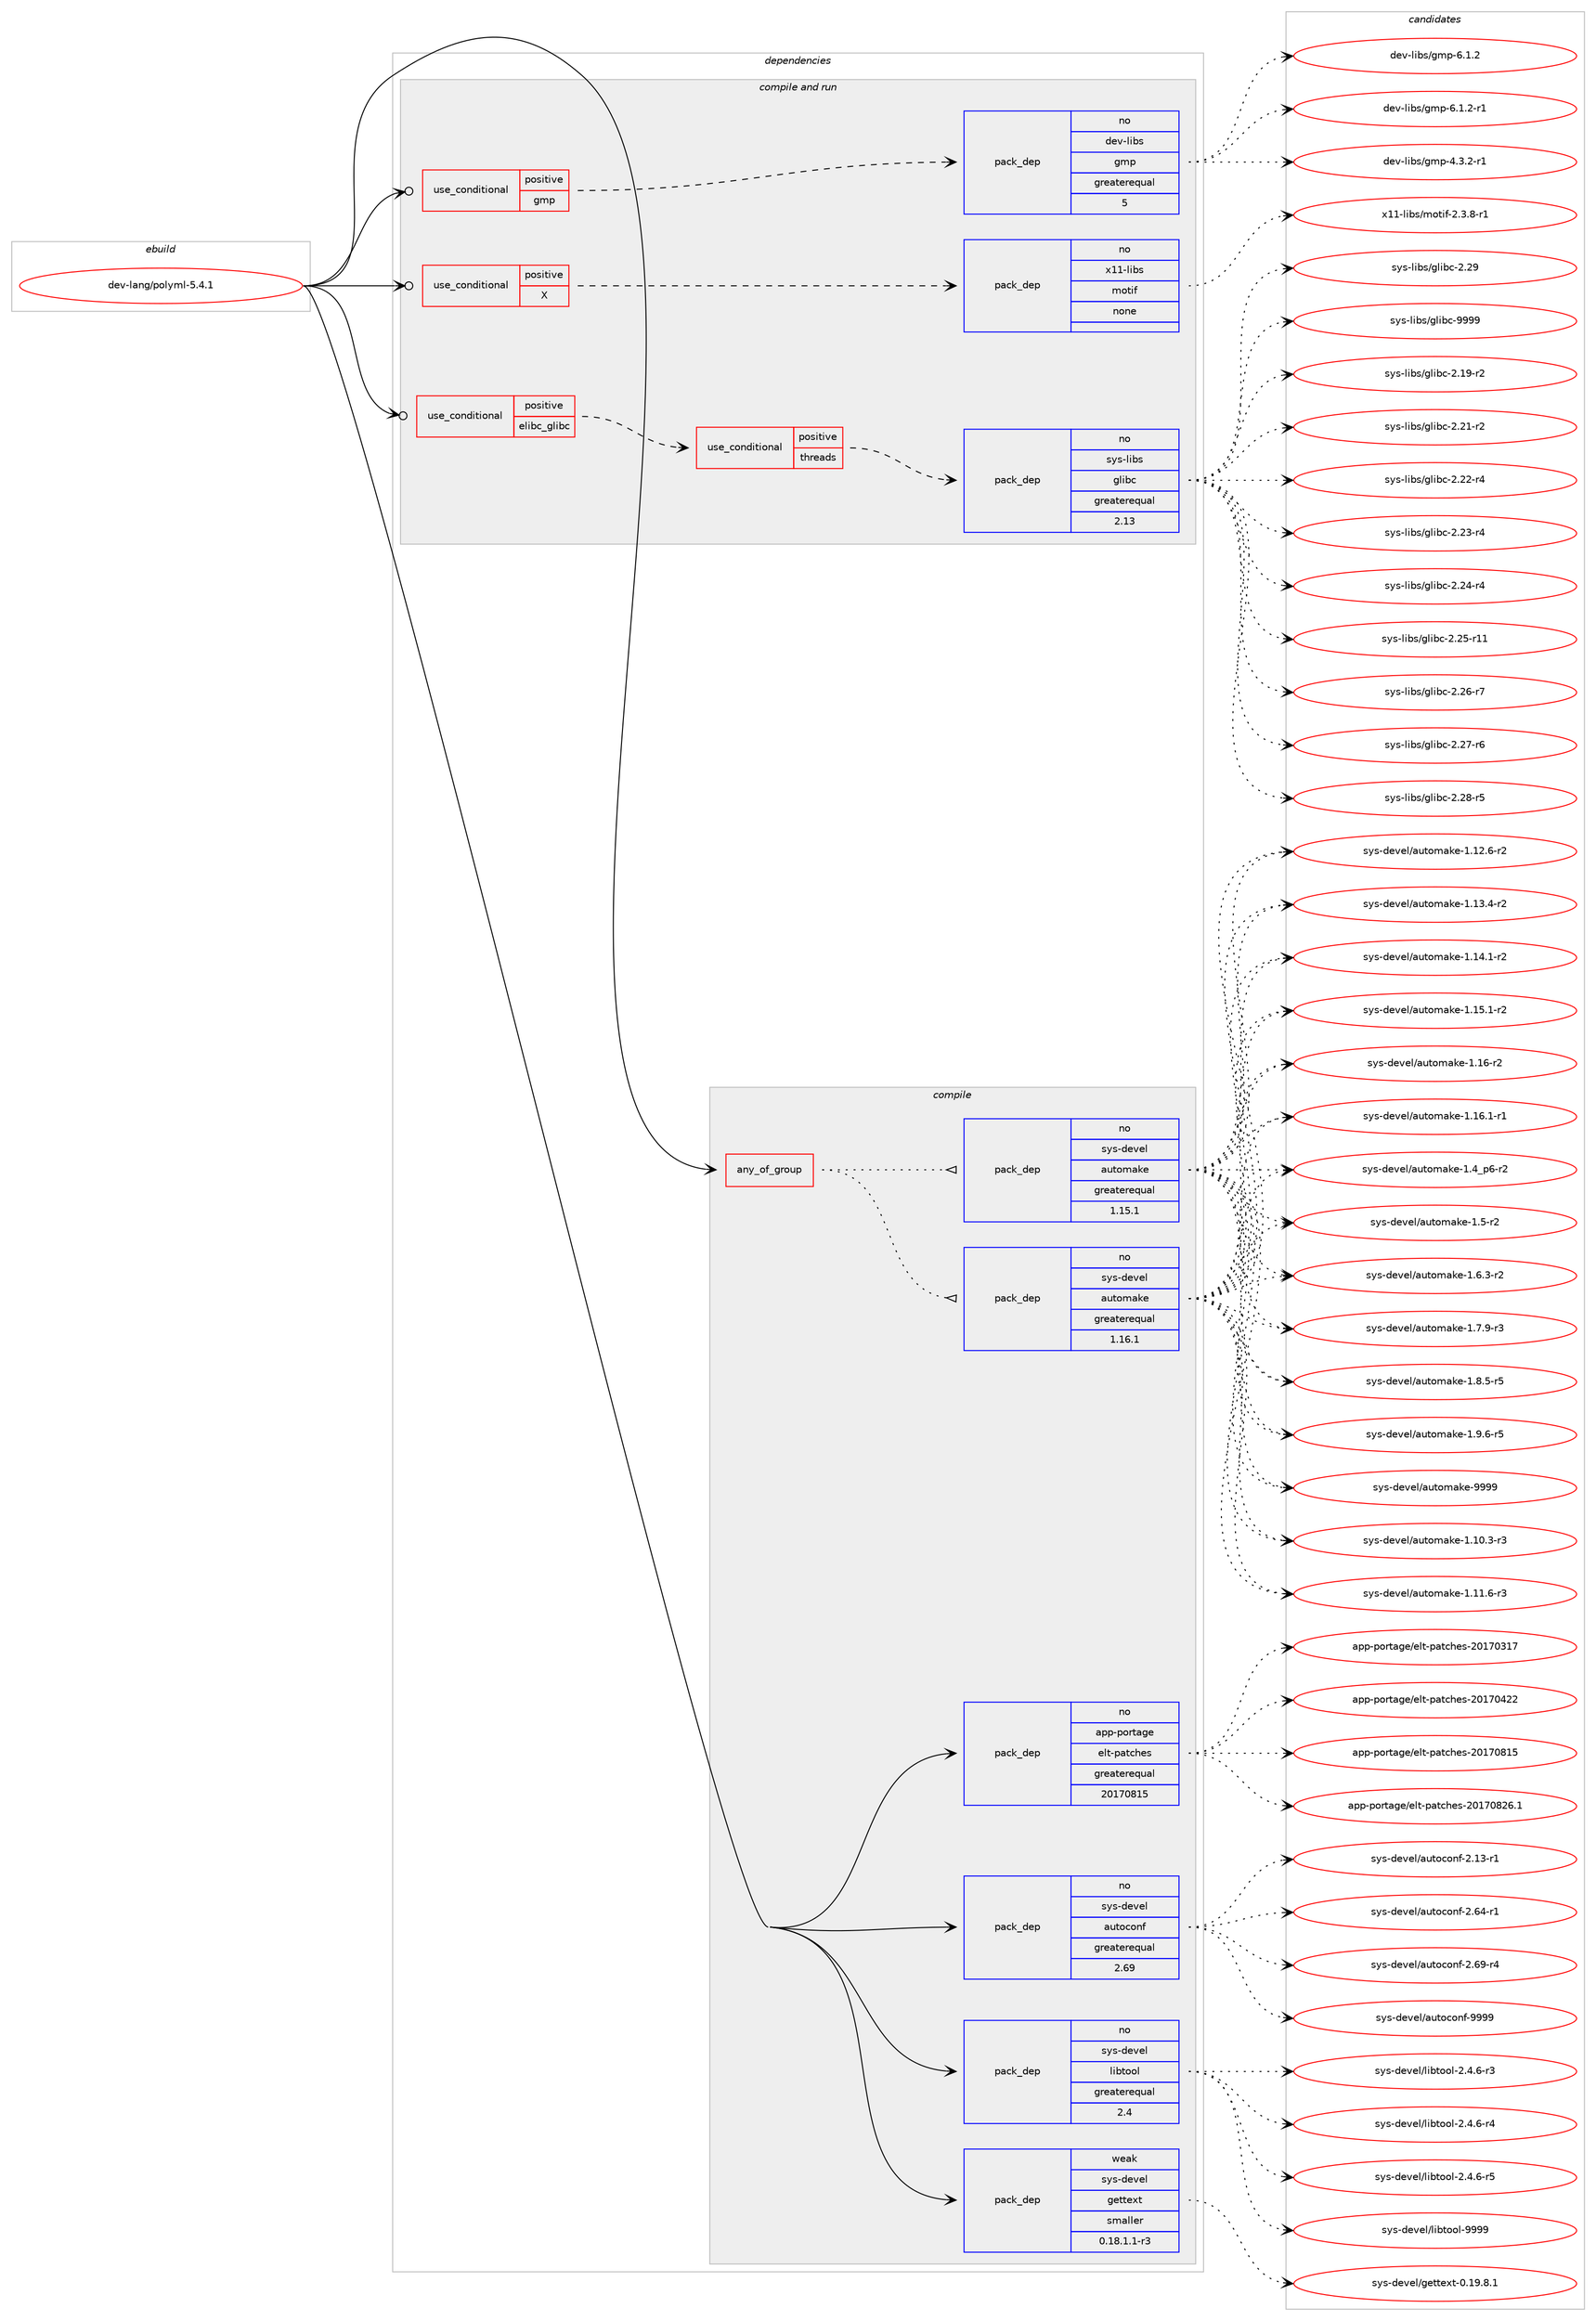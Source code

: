 digraph prolog {

# *************
# Graph options
# *************

newrank=true;
concentrate=true;
compound=true;
graph [rankdir=LR,fontname=Helvetica,fontsize=10,ranksep=1.5];#, ranksep=2.5, nodesep=0.2];
edge  [arrowhead=vee];
node  [fontname=Helvetica,fontsize=10];

# **********
# The ebuild
# **********

subgraph cluster_leftcol {
color=gray;
rank=same;
label=<<i>ebuild</i>>;
id [label="dev-lang/polyml-5.4.1", color=red, width=4, href="../dev-lang/polyml-5.4.1.svg"];
}

# ****************
# The dependencies
# ****************

subgraph cluster_midcol {
color=gray;
label=<<i>dependencies</i>>;
subgraph cluster_compile {
fillcolor="#eeeeee";
style=filled;
label=<<i>compile</i>>;
subgraph any22011 {
dependency1361408 [label=<<TABLE BORDER="0" CELLBORDER="1" CELLSPACING="0" CELLPADDING="4"><TR><TD CELLPADDING="10">any_of_group</TD></TR></TABLE>>, shape=none, color=red];subgraph pack974331 {
dependency1361409 [label=<<TABLE BORDER="0" CELLBORDER="1" CELLSPACING="0" CELLPADDING="4" WIDTH="220"><TR><TD ROWSPAN="6" CELLPADDING="30">pack_dep</TD></TR><TR><TD WIDTH="110">no</TD></TR><TR><TD>sys-devel</TD></TR><TR><TD>automake</TD></TR><TR><TD>greaterequal</TD></TR><TR><TD>1.16.1</TD></TR></TABLE>>, shape=none, color=blue];
}
dependency1361408:e -> dependency1361409:w [weight=20,style="dotted",arrowhead="oinv"];
subgraph pack974332 {
dependency1361410 [label=<<TABLE BORDER="0" CELLBORDER="1" CELLSPACING="0" CELLPADDING="4" WIDTH="220"><TR><TD ROWSPAN="6" CELLPADDING="30">pack_dep</TD></TR><TR><TD WIDTH="110">no</TD></TR><TR><TD>sys-devel</TD></TR><TR><TD>automake</TD></TR><TR><TD>greaterequal</TD></TR><TR><TD>1.15.1</TD></TR></TABLE>>, shape=none, color=blue];
}
dependency1361408:e -> dependency1361410:w [weight=20,style="dotted",arrowhead="oinv"];
}
id:e -> dependency1361408:w [weight=20,style="solid",arrowhead="vee"];
subgraph pack974333 {
dependency1361411 [label=<<TABLE BORDER="0" CELLBORDER="1" CELLSPACING="0" CELLPADDING="4" WIDTH="220"><TR><TD ROWSPAN="6" CELLPADDING="30">pack_dep</TD></TR><TR><TD WIDTH="110">no</TD></TR><TR><TD>app-portage</TD></TR><TR><TD>elt-patches</TD></TR><TR><TD>greaterequal</TD></TR><TR><TD>20170815</TD></TR></TABLE>>, shape=none, color=blue];
}
id:e -> dependency1361411:w [weight=20,style="solid",arrowhead="vee"];
subgraph pack974334 {
dependency1361412 [label=<<TABLE BORDER="0" CELLBORDER="1" CELLSPACING="0" CELLPADDING="4" WIDTH="220"><TR><TD ROWSPAN="6" CELLPADDING="30">pack_dep</TD></TR><TR><TD WIDTH="110">no</TD></TR><TR><TD>sys-devel</TD></TR><TR><TD>autoconf</TD></TR><TR><TD>greaterequal</TD></TR><TR><TD>2.69</TD></TR></TABLE>>, shape=none, color=blue];
}
id:e -> dependency1361412:w [weight=20,style="solid",arrowhead="vee"];
subgraph pack974335 {
dependency1361413 [label=<<TABLE BORDER="0" CELLBORDER="1" CELLSPACING="0" CELLPADDING="4" WIDTH="220"><TR><TD ROWSPAN="6" CELLPADDING="30">pack_dep</TD></TR><TR><TD WIDTH="110">no</TD></TR><TR><TD>sys-devel</TD></TR><TR><TD>libtool</TD></TR><TR><TD>greaterequal</TD></TR><TR><TD>2.4</TD></TR></TABLE>>, shape=none, color=blue];
}
id:e -> dependency1361413:w [weight=20,style="solid",arrowhead="vee"];
subgraph pack974336 {
dependency1361414 [label=<<TABLE BORDER="0" CELLBORDER="1" CELLSPACING="0" CELLPADDING="4" WIDTH="220"><TR><TD ROWSPAN="6" CELLPADDING="30">pack_dep</TD></TR><TR><TD WIDTH="110">weak</TD></TR><TR><TD>sys-devel</TD></TR><TR><TD>gettext</TD></TR><TR><TD>smaller</TD></TR><TR><TD>0.18.1.1-r3</TD></TR></TABLE>>, shape=none, color=blue];
}
id:e -> dependency1361414:w [weight=20,style="solid",arrowhead="vee"];
}
subgraph cluster_compileandrun {
fillcolor="#eeeeee";
style=filled;
label=<<i>compile and run</i>>;
subgraph cond364514 {
dependency1361415 [label=<<TABLE BORDER="0" CELLBORDER="1" CELLSPACING="0" CELLPADDING="4"><TR><TD ROWSPAN="3" CELLPADDING="10">use_conditional</TD></TR><TR><TD>positive</TD></TR><TR><TD>X</TD></TR></TABLE>>, shape=none, color=red];
subgraph pack974337 {
dependency1361416 [label=<<TABLE BORDER="0" CELLBORDER="1" CELLSPACING="0" CELLPADDING="4" WIDTH="220"><TR><TD ROWSPAN="6" CELLPADDING="30">pack_dep</TD></TR><TR><TD WIDTH="110">no</TD></TR><TR><TD>x11-libs</TD></TR><TR><TD>motif</TD></TR><TR><TD>none</TD></TR><TR><TD></TD></TR></TABLE>>, shape=none, color=blue];
}
dependency1361415:e -> dependency1361416:w [weight=20,style="dashed",arrowhead="vee"];
}
id:e -> dependency1361415:w [weight=20,style="solid",arrowhead="odotvee"];
subgraph cond364515 {
dependency1361417 [label=<<TABLE BORDER="0" CELLBORDER="1" CELLSPACING="0" CELLPADDING="4"><TR><TD ROWSPAN="3" CELLPADDING="10">use_conditional</TD></TR><TR><TD>positive</TD></TR><TR><TD>elibc_glibc</TD></TR></TABLE>>, shape=none, color=red];
subgraph cond364516 {
dependency1361418 [label=<<TABLE BORDER="0" CELLBORDER="1" CELLSPACING="0" CELLPADDING="4"><TR><TD ROWSPAN="3" CELLPADDING="10">use_conditional</TD></TR><TR><TD>positive</TD></TR><TR><TD>threads</TD></TR></TABLE>>, shape=none, color=red];
subgraph pack974338 {
dependency1361419 [label=<<TABLE BORDER="0" CELLBORDER="1" CELLSPACING="0" CELLPADDING="4" WIDTH="220"><TR><TD ROWSPAN="6" CELLPADDING="30">pack_dep</TD></TR><TR><TD WIDTH="110">no</TD></TR><TR><TD>sys-libs</TD></TR><TR><TD>glibc</TD></TR><TR><TD>greaterequal</TD></TR><TR><TD>2.13</TD></TR></TABLE>>, shape=none, color=blue];
}
dependency1361418:e -> dependency1361419:w [weight=20,style="dashed",arrowhead="vee"];
}
dependency1361417:e -> dependency1361418:w [weight=20,style="dashed",arrowhead="vee"];
}
id:e -> dependency1361417:w [weight=20,style="solid",arrowhead="odotvee"];
subgraph cond364517 {
dependency1361420 [label=<<TABLE BORDER="0" CELLBORDER="1" CELLSPACING="0" CELLPADDING="4"><TR><TD ROWSPAN="3" CELLPADDING="10">use_conditional</TD></TR><TR><TD>positive</TD></TR><TR><TD>gmp</TD></TR></TABLE>>, shape=none, color=red];
subgraph pack974339 {
dependency1361421 [label=<<TABLE BORDER="0" CELLBORDER="1" CELLSPACING="0" CELLPADDING="4" WIDTH="220"><TR><TD ROWSPAN="6" CELLPADDING="30">pack_dep</TD></TR><TR><TD WIDTH="110">no</TD></TR><TR><TD>dev-libs</TD></TR><TR><TD>gmp</TD></TR><TR><TD>greaterequal</TD></TR><TR><TD>5</TD></TR></TABLE>>, shape=none, color=blue];
}
dependency1361420:e -> dependency1361421:w [weight=20,style="dashed",arrowhead="vee"];
}
id:e -> dependency1361420:w [weight=20,style="solid",arrowhead="odotvee"];
}
subgraph cluster_run {
fillcolor="#eeeeee";
style=filled;
label=<<i>run</i>>;
}
}

# **************
# The candidates
# **************

subgraph cluster_choices {
rank=same;
color=gray;
label=<<i>candidates</i>>;

subgraph choice974331 {
color=black;
nodesep=1;
choice11512111545100101118101108479711711611110997107101454946494846514511451 [label="sys-devel/automake-1.10.3-r3", color=red, width=4,href="../sys-devel/automake-1.10.3-r3.svg"];
choice11512111545100101118101108479711711611110997107101454946494946544511451 [label="sys-devel/automake-1.11.6-r3", color=red, width=4,href="../sys-devel/automake-1.11.6-r3.svg"];
choice11512111545100101118101108479711711611110997107101454946495046544511450 [label="sys-devel/automake-1.12.6-r2", color=red, width=4,href="../sys-devel/automake-1.12.6-r2.svg"];
choice11512111545100101118101108479711711611110997107101454946495146524511450 [label="sys-devel/automake-1.13.4-r2", color=red, width=4,href="../sys-devel/automake-1.13.4-r2.svg"];
choice11512111545100101118101108479711711611110997107101454946495246494511450 [label="sys-devel/automake-1.14.1-r2", color=red, width=4,href="../sys-devel/automake-1.14.1-r2.svg"];
choice11512111545100101118101108479711711611110997107101454946495346494511450 [label="sys-devel/automake-1.15.1-r2", color=red, width=4,href="../sys-devel/automake-1.15.1-r2.svg"];
choice1151211154510010111810110847971171161111099710710145494649544511450 [label="sys-devel/automake-1.16-r2", color=red, width=4,href="../sys-devel/automake-1.16-r2.svg"];
choice11512111545100101118101108479711711611110997107101454946495446494511449 [label="sys-devel/automake-1.16.1-r1", color=red, width=4,href="../sys-devel/automake-1.16.1-r1.svg"];
choice115121115451001011181011084797117116111109971071014549465295112544511450 [label="sys-devel/automake-1.4_p6-r2", color=red, width=4,href="../sys-devel/automake-1.4_p6-r2.svg"];
choice11512111545100101118101108479711711611110997107101454946534511450 [label="sys-devel/automake-1.5-r2", color=red, width=4,href="../sys-devel/automake-1.5-r2.svg"];
choice115121115451001011181011084797117116111109971071014549465446514511450 [label="sys-devel/automake-1.6.3-r2", color=red, width=4,href="../sys-devel/automake-1.6.3-r2.svg"];
choice115121115451001011181011084797117116111109971071014549465546574511451 [label="sys-devel/automake-1.7.9-r3", color=red, width=4,href="../sys-devel/automake-1.7.9-r3.svg"];
choice115121115451001011181011084797117116111109971071014549465646534511453 [label="sys-devel/automake-1.8.5-r5", color=red, width=4,href="../sys-devel/automake-1.8.5-r5.svg"];
choice115121115451001011181011084797117116111109971071014549465746544511453 [label="sys-devel/automake-1.9.6-r5", color=red, width=4,href="../sys-devel/automake-1.9.6-r5.svg"];
choice115121115451001011181011084797117116111109971071014557575757 [label="sys-devel/automake-9999", color=red, width=4,href="../sys-devel/automake-9999.svg"];
dependency1361409:e -> choice11512111545100101118101108479711711611110997107101454946494846514511451:w [style=dotted,weight="100"];
dependency1361409:e -> choice11512111545100101118101108479711711611110997107101454946494946544511451:w [style=dotted,weight="100"];
dependency1361409:e -> choice11512111545100101118101108479711711611110997107101454946495046544511450:w [style=dotted,weight="100"];
dependency1361409:e -> choice11512111545100101118101108479711711611110997107101454946495146524511450:w [style=dotted,weight="100"];
dependency1361409:e -> choice11512111545100101118101108479711711611110997107101454946495246494511450:w [style=dotted,weight="100"];
dependency1361409:e -> choice11512111545100101118101108479711711611110997107101454946495346494511450:w [style=dotted,weight="100"];
dependency1361409:e -> choice1151211154510010111810110847971171161111099710710145494649544511450:w [style=dotted,weight="100"];
dependency1361409:e -> choice11512111545100101118101108479711711611110997107101454946495446494511449:w [style=dotted,weight="100"];
dependency1361409:e -> choice115121115451001011181011084797117116111109971071014549465295112544511450:w [style=dotted,weight="100"];
dependency1361409:e -> choice11512111545100101118101108479711711611110997107101454946534511450:w [style=dotted,weight="100"];
dependency1361409:e -> choice115121115451001011181011084797117116111109971071014549465446514511450:w [style=dotted,weight="100"];
dependency1361409:e -> choice115121115451001011181011084797117116111109971071014549465546574511451:w [style=dotted,weight="100"];
dependency1361409:e -> choice115121115451001011181011084797117116111109971071014549465646534511453:w [style=dotted,weight="100"];
dependency1361409:e -> choice115121115451001011181011084797117116111109971071014549465746544511453:w [style=dotted,weight="100"];
dependency1361409:e -> choice115121115451001011181011084797117116111109971071014557575757:w [style=dotted,weight="100"];
}
subgraph choice974332 {
color=black;
nodesep=1;
choice11512111545100101118101108479711711611110997107101454946494846514511451 [label="sys-devel/automake-1.10.3-r3", color=red, width=4,href="../sys-devel/automake-1.10.3-r3.svg"];
choice11512111545100101118101108479711711611110997107101454946494946544511451 [label="sys-devel/automake-1.11.6-r3", color=red, width=4,href="../sys-devel/automake-1.11.6-r3.svg"];
choice11512111545100101118101108479711711611110997107101454946495046544511450 [label="sys-devel/automake-1.12.6-r2", color=red, width=4,href="../sys-devel/automake-1.12.6-r2.svg"];
choice11512111545100101118101108479711711611110997107101454946495146524511450 [label="sys-devel/automake-1.13.4-r2", color=red, width=4,href="../sys-devel/automake-1.13.4-r2.svg"];
choice11512111545100101118101108479711711611110997107101454946495246494511450 [label="sys-devel/automake-1.14.1-r2", color=red, width=4,href="../sys-devel/automake-1.14.1-r2.svg"];
choice11512111545100101118101108479711711611110997107101454946495346494511450 [label="sys-devel/automake-1.15.1-r2", color=red, width=4,href="../sys-devel/automake-1.15.1-r2.svg"];
choice1151211154510010111810110847971171161111099710710145494649544511450 [label="sys-devel/automake-1.16-r2", color=red, width=4,href="../sys-devel/automake-1.16-r2.svg"];
choice11512111545100101118101108479711711611110997107101454946495446494511449 [label="sys-devel/automake-1.16.1-r1", color=red, width=4,href="../sys-devel/automake-1.16.1-r1.svg"];
choice115121115451001011181011084797117116111109971071014549465295112544511450 [label="sys-devel/automake-1.4_p6-r2", color=red, width=4,href="../sys-devel/automake-1.4_p6-r2.svg"];
choice11512111545100101118101108479711711611110997107101454946534511450 [label="sys-devel/automake-1.5-r2", color=red, width=4,href="../sys-devel/automake-1.5-r2.svg"];
choice115121115451001011181011084797117116111109971071014549465446514511450 [label="sys-devel/automake-1.6.3-r2", color=red, width=4,href="../sys-devel/automake-1.6.3-r2.svg"];
choice115121115451001011181011084797117116111109971071014549465546574511451 [label="sys-devel/automake-1.7.9-r3", color=red, width=4,href="../sys-devel/automake-1.7.9-r3.svg"];
choice115121115451001011181011084797117116111109971071014549465646534511453 [label="sys-devel/automake-1.8.5-r5", color=red, width=4,href="../sys-devel/automake-1.8.5-r5.svg"];
choice115121115451001011181011084797117116111109971071014549465746544511453 [label="sys-devel/automake-1.9.6-r5", color=red, width=4,href="../sys-devel/automake-1.9.6-r5.svg"];
choice115121115451001011181011084797117116111109971071014557575757 [label="sys-devel/automake-9999", color=red, width=4,href="../sys-devel/automake-9999.svg"];
dependency1361410:e -> choice11512111545100101118101108479711711611110997107101454946494846514511451:w [style=dotted,weight="100"];
dependency1361410:e -> choice11512111545100101118101108479711711611110997107101454946494946544511451:w [style=dotted,weight="100"];
dependency1361410:e -> choice11512111545100101118101108479711711611110997107101454946495046544511450:w [style=dotted,weight="100"];
dependency1361410:e -> choice11512111545100101118101108479711711611110997107101454946495146524511450:w [style=dotted,weight="100"];
dependency1361410:e -> choice11512111545100101118101108479711711611110997107101454946495246494511450:w [style=dotted,weight="100"];
dependency1361410:e -> choice11512111545100101118101108479711711611110997107101454946495346494511450:w [style=dotted,weight="100"];
dependency1361410:e -> choice1151211154510010111810110847971171161111099710710145494649544511450:w [style=dotted,weight="100"];
dependency1361410:e -> choice11512111545100101118101108479711711611110997107101454946495446494511449:w [style=dotted,weight="100"];
dependency1361410:e -> choice115121115451001011181011084797117116111109971071014549465295112544511450:w [style=dotted,weight="100"];
dependency1361410:e -> choice11512111545100101118101108479711711611110997107101454946534511450:w [style=dotted,weight="100"];
dependency1361410:e -> choice115121115451001011181011084797117116111109971071014549465446514511450:w [style=dotted,weight="100"];
dependency1361410:e -> choice115121115451001011181011084797117116111109971071014549465546574511451:w [style=dotted,weight="100"];
dependency1361410:e -> choice115121115451001011181011084797117116111109971071014549465646534511453:w [style=dotted,weight="100"];
dependency1361410:e -> choice115121115451001011181011084797117116111109971071014549465746544511453:w [style=dotted,weight="100"];
dependency1361410:e -> choice115121115451001011181011084797117116111109971071014557575757:w [style=dotted,weight="100"];
}
subgraph choice974333 {
color=black;
nodesep=1;
choice97112112451121111141169710310147101108116451129711699104101115455048495548514955 [label="app-portage/elt-patches-20170317", color=red, width=4,href="../app-portage/elt-patches-20170317.svg"];
choice97112112451121111141169710310147101108116451129711699104101115455048495548525050 [label="app-portage/elt-patches-20170422", color=red, width=4,href="../app-portage/elt-patches-20170422.svg"];
choice97112112451121111141169710310147101108116451129711699104101115455048495548564953 [label="app-portage/elt-patches-20170815", color=red, width=4,href="../app-portage/elt-patches-20170815.svg"];
choice971121124511211111411697103101471011081164511297116991041011154550484955485650544649 [label="app-portage/elt-patches-20170826.1", color=red, width=4,href="../app-portage/elt-patches-20170826.1.svg"];
dependency1361411:e -> choice97112112451121111141169710310147101108116451129711699104101115455048495548514955:w [style=dotted,weight="100"];
dependency1361411:e -> choice97112112451121111141169710310147101108116451129711699104101115455048495548525050:w [style=dotted,weight="100"];
dependency1361411:e -> choice97112112451121111141169710310147101108116451129711699104101115455048495548564953:w [style=dotted,weight="100"];
dependency1361411:e -> choice971121124511211111411697103101471011081164511297116991041011154550484955485650544649:w [style=dotted,weight="100"];
}
subgraph choice974334 {
color=black;
nodesep=1;
choice1151211154510010111810110847971171161119911111010245504649514511449 [label="sys-devel/autoconf-2.13-r1", color=red, width=4,href="../sys-devel/autoconf-2.13-r1.svg"];
choice1151211154510010111810110847971171161119911111010245504654524511449 [label="sys-devel/autoconf-2.64-r1", color=red, width=4,href="../sys-devel/autoconf-2.64-r1.svg"];
choice1151211154510010111810110847971171161119911111010245504654574511452 [label="sys-devel/autoconf-2.69-r4", color=red, width=4,href="../sys-devel/autoconf-2.69-r4.svg"];
choice115121115451001011181011084797117116111991111101024557575757 [label="sys-devel/autoconf-9999", color=red, width=4,href="../sys-devel/autoconf-9999.svg"];
dependency1361412:e -> choice1151211154510010111810110847971171161119911111010245504649514511449:w [style=dotted,weight="100"];
dependency1361412:e -> choice1151211154510010111810110847971171161119911111010245504654524511449:w [style=dotted,weight="100"];
dependency1361412:e -> choice1151211154510010111810110847971171161119911111010245504654574511452:w [style=dotted,weight="100"];
dependency1361412:e -> choice115121115451001011181011084797117116111991111101024557575757:w [style=dotted,weight="100"];
}
subgraph choice974335 {
color=black;
nodesep=1;
choice1151211154510010111810110847108105981161111111084550465246544511451 [label="sys-devel/libtool-2.4.6-r3", color=red, width=4,href="../sys-devel/libtool-2.4.6-r3.svg"];
choice1151211154510010111810110847108105981161111111084550465246544511452 [label="sys-devel/libtool-2.4.6-r4", color=red, width=4,href="../sys-devel/libtool-2.4.6-r4.svg"];
choice1151211154510010111810110847108105981161111111084550465246544511453 [label="sys-devel/libtool-2.4.6-r5", color=red, width=4,href="../sys-devel/libtool-2.4.6-r5.svg"];
choice1151211154510010111810110847108105981161111111084557575757 [label="sys-devel/libtool-9999", color=red, width=4,href="../sys-devel/libtool-9999.svg"];
dependency1361413:e -> choice1151211154510010111810110847108105981161111111084550465246544511451:w [style=dotted,weight="100"];
dependency1361413:e -> choice1151211154510010111810110847108105981161111111084550465246544511452:w [style=dotted,weight="100"];
dependency1361413:e -> choice1151211154510010111810110847108105981161111111084550465246544511453:w [style=dotted,weight="100"];
dependency1361413:e -> choice1151211154510010111810110847108105981161111111084557575757:w [style=dotted,weight="100"];
}
subgraph choice974336 {
color=black;
nodesep=1;
choice1151211154510010111810110847103101116116101120116454846495746564649 [label="sys-devel/gettext-0.19.8.1", color=red, width=4,href="../sys-devel/gettext-0.19.8.1.svg"];
dependency1361414:e -> choice1151211154510010111810110847103101116116101120116454846495746564649:w [style=dotted,weight="100"];
}
subgraph choice974337 {
color=black;
nodesep=1;
choice12049494510810598115471091111161051024550465146564511449 [label="x11-libs/motif-2.3.8-r1", color=red, width=4,href="../x11-libs/motif-2.3.8-r1.svg"];
dependency1361416:e -> choice12049494510810598115471091111161051024550465146564511449:w [style=dotted,weight="100"];
}
subgraph choice974338 {
color=black;
nodesep=1;
choice115121115451081059811547103108105989945504649574511450 [label="sys-libs/glibc-2.19-r2", color=red, width=4,href="../sys-libs/glibc-2.19-r2.svg"];
choice115121115451081059811547103108105989945504650494511450 [label="sys-libs/glibc-2.21-r2", color=red, width=4,href="../sys-libs/glibc-2.21-r2.svg"];
choice115121115451081059811547103108105989945504650504511452 [label="sys-libs/glibc-2.22-r4", color=red, width=4,href="../sys-libs/glibc-2.22-r4.svg"];
choice115121115451081059811547103108105989945504650514511452 [label="sys-libs/glibc-2.23-r4", color=red, width=4,href="../sys-libs/glibc-2.23-r4.svg"];
choice115121115451081059811547103108105989945504650524511452 [label="sys-libs/glibc-2.24-r4", color=red, width=4,href="../sys-libs/glibc-2.24-r4.svg"];
choice11512111545108105981154710310810598994550465053451144949 [label="sys-libs/glibc-2.25-r11", color=red, width=4,href="../sys-libs/glibc-2.25-r11.svg"];
choice115121115451081059811547103108105989945504650544511455 [label="sys-libs/glibc-2.26-r7", color=red, width=4,href="../sys-libs/glibc-2.26-r7.svg"];
choice115121115451081059811547103108105989945504650554511454 [label="sys-libs/glibc-2.27-r6", color=red, width=4,href="../sys-libs/glibc-2.27-r6.svg"];
choice115121115451081059811547103108105989945504650564511453 [label="sys-libs/glibc-2.28-r5", color=red, width=4,href="../sys-libs/glibc-2.28-r5.svg"];
choice11512111545108105981154710310810598994550465057 [label="sys-libs/glibc-2.29", color=red, width=4,href="../sys-libs/glibc-2.29.svg"];
choice11512111545108105981154710310810598994557575757 [label="sys-libs/glibc-9999", color=red, width=4,href="../sys-libs/glibc-9999.svg"];
dependency1361419:e -> choice115121115451081059811547103108105989945504649574511450:w [style=dotted,weight="100"];
dependency1361419:e -> choice115121115451081059811547103108105989945504650494511450:w [style=dotted,weight="100"];
dependency1361419:e -> choice115121115451081059811547103108105989945504650504511452:w [style=dotted,weight="100"];
dependency1361419:e -> choice115121115451081059811547103108105989945504650514511452:w [style=dotted,weight="100"];
dependency1361419:e -> choice115121115451081059811547103108105989945504650524511452:w [style=dotted,weight="100"];
dependency1361419:e -> choice11512111545108105981154710310810598994550465053451144949:w [style=dotted,weight="100"];
dependency1361419:e -> choice115121115451081059811547103108105989945504650544511455:w [style=dotted,weight="100"];
dependency1361419:e -> choice115121115451081059811547103108105989945504650554511454:w [style=dotted,weight="100"];
dependency1361419:e -> choice115121115451081059811547103108105989945504650564511453:w [style=dotted,weight="100"];
dependency1361419:e -> choice11512111545108105981154710310810598994550465057:w [style=dotted,weight="100"];
dependency1361419:e -> choice11512111545108105981154710310810598994557575757:w [style=dotted,weight="100"];
}
subgraph choice974339 {
color=black;
nodesep=1;
choice1001011184510810598115471031091124552465146504511449 [label="dev-libs/gmp-4.3.2-r1", color=red, width=4,href="../dev-libs/gmp-4.3.2-r1.svg"];
choice100101118451081059811547103109112455446494650 [label="dev-libs/gmp-6.1.2", color=red, width=4,href="../dev-libs/gmp-6.1.2.svg"];
choice1001011184510810598115471031091124554464946504511449 [label="dev-libs/gmp-6.1.2-r1", color=red, width=4,href="../dev-libs/gmp-6.1.2-r1.svg"];
dependency1361421:e -> choice1001011184510810598115471031091124552465146504511449:w [style=dotted,weight="100"];
dependency1361421:e -> choice100101118451081059811547103109112455446494650:w [style=dotted,weight="100"];
dependency1361421:e -> choice1001011184510810598115471031091124554464946504511449:w [style=dotted,weight="100"];
}
}

}
